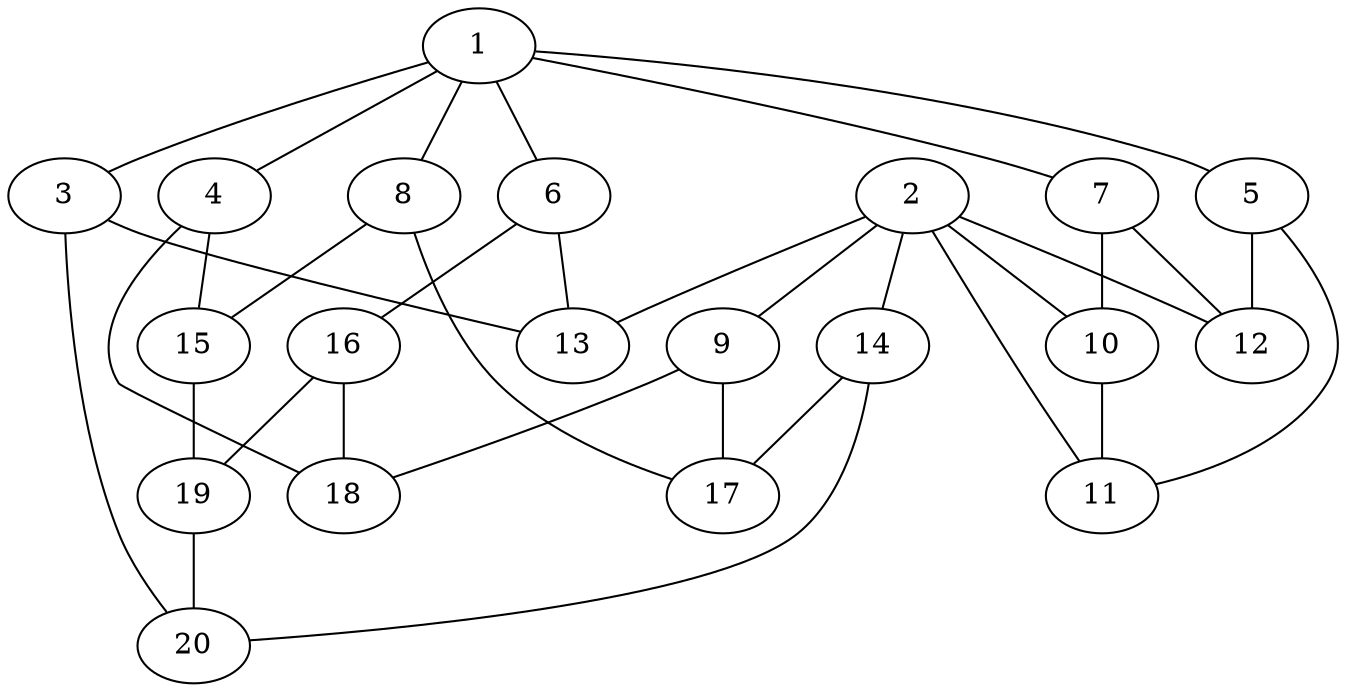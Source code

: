 graph G {
3 -- 20;
10 -- 11;
16 -- 18;
14 -- 17;
16 -- 19;
14 -- 20;
2 -- 9;
6 -- 13;
8 -- 15;
2 -- 10;
2 -- 11;
8 -- 17;
2 -- 12;
6 -- 16;
2 -- 13;
4 -- 15;
2 -- 14;
4 -- 18;
19 -- 20;
1 -- 3;
1 -- 4;
7 -- 10;
1 -- 5;
15 -- 19;
1 -- 6;
7 -- 12;
1 -- 7;
5 -- 11;
1 -- 8;
5 -- 12;
9 -- 17;
9 -- 18;
3 -- 13;
}
